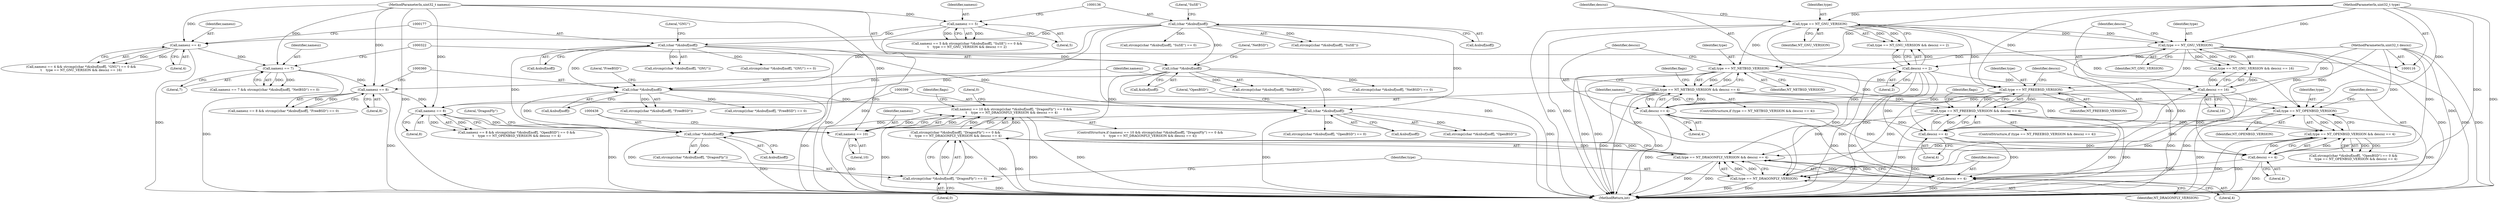 digraph "0_file_ce90e05774dd77d86cfc8dfa6da57b32816841c4_2@API" {
"1000430" [label="(Call,namesz == 10 && strcmp((char *)&nbuf[noff], \"DragonFly\") == 0 &&\n\t    type == NT_DRAGONFLY_VERSION && descsz == 4)"];
"1000431" [label="(Call,namesz == 10)"];
"1000392" [label="(Call,namesz == 8)"];
"1000354" [label="(Call,namesz == 8)"];
"1000316" [label="(Call,namesz == 7)"];
"1000170" [label="(Call,namesz == 4)"];
"1000129" [label="(Call,namesz == 5)"];
"1000121" [label="(MethodParameterIn,uint32_t namesz)"];
"1000434" [label="(Call,strcmp((char *)&nbuf[noff], \"DragonFly\") == 0 &&\n\t    type == NT_DRAGONFLY_VERSION && descsz == 4)"];
"1000435" [label="(Call,strcmp((char *)&nbuf[noff], \"DragonFly\") == 0)"];
"1000437" [label="(Call,(char *)&nbuf[noff])"];
"1000176" [label="(Call,(char *)&nbuf[noff])"];
"1000135" [label="(Call,(char *)&nbuf[noff])"];
"1000359" [label="(Call,(char *)&nbuf[noff])"];
"1000321" [label="(Call,(char *)&nbuf[noff])"];
"1000398" [label="(Call,(char *)&nbuf[noff])"];
"1000445" [label="(Call,type == NT_DRAGONFLY_VERSION && descsz == 4)"];
"1000446" [label="(Call,type == NT_DRAGONFLY_VERSION)"];
"1000185" [label="(Call,type == NT_GNU_VERSION)"];
"1000144" [label="(Call,type == NT_GNU_VERSION)"];
"1000119" [label="(MethodParameterIn,uint32_t type)"];
"1000332" [label="(Call,type == NT_NETBSD_VERSION)"];
"1000407" [label="(Call,type == NT_OPENBSD_VERSION)"];
"1000370" [label="(Call,type == NT_FREEBSD_VERSION)"];
"1000406" [label="(Call,type == NT_OPENBSD_VERSION && descsz == 4)"];
"1000410" [label="(Call,descsz == 4)"];
"1000335" [label="(Call,descsz == 4)"];
"1000188" [label="(Call,descsz == 16)"];
"1000147" [label="(Call,descsz == 2)"];
"1000122" [label="(MethodParameterIn,uint32_t descsz)"];
"1000373" [label="(Call,descsz == 4)"];
"1000369" [label="(Call,type == NT_FREEBSD_VERSION && descsz == 4)"];
"1000331" [label="(Call,type == NT_NETBSD_VERSION && descsz == 4)"];
"1000449" [label="(Call,descsz == 4)"];
"1000182" [label="(Literal,\"GNU\")"];
"1000445" [label="(Call,type == NT_DRAGONFLY_VERSION && descsz == 4)"];
"1000128" [label="(Call,namesz == 5 && strcmp((char *)&nbuf[noff], \"SuSE\") == 0 &&\n\t    type == NT_GNU_VERSION && descsz == 2)"];
"1000315" [label="(Call,namesz == 7 && strcmp((char *)&nbuf[noff], \"NetBSD\") == 0)"];
"1000186" [label="(Identifier,type)"];
"1000137" [label="(Call,&nbuf[noff])"];
"1000373" [label="(Call,descsz == 4)"];
"1000141" [label="(Literal,\"SuSE\")"];
"1000404" [label="(Literal,\"OpenBSD\")"];
"1000146" [label="(Identifier,NT_GNU_VERSION)"];
"1000178" [label="(Call,&nbuf[noff])"];
"1000410" [label="(Call,descsz == 4)"];
"1000176" [label="(Call,(char *)&nbuf[noff])"];
"1000170" [label="(Call,namesz == 4)"];
"1000447" [label="(Identifier,type)"];
"1000145" [label="(Identifier,type)"];
"1000356" [label="(Literal,8)"];
"1000431" [label="(Call,namesz == 10)"];
"1000395" [label="(Call,strcmp((char *)&nbuf[noff], \"OpenBSD\") == 0 &&\n\t    type == NT_OPENBSD_VERSION && descsz == 4)"];
"1000379" [label="(Identifier,flags)"];
"1000456" [label="(Identifier,flags)"];
"1000144" [label="(Call,type == NT_GNU_VERSION)"];
"1000321" [label="(Call,(char *)&nbuf[noff])"];
"1000319" [label="(Call,strcmp((char *)&nbuf[noff], \"NetBSD\") == 0)"];
"1000334" [label="(Identifier,NT_NETBSD_VERSION)"];
"1000335" [label="(Call,descsz == 4)"];
"1000446" [label="(Call,type == NT_DRAGONFLY_VERSION)"];
"1000143" [label="(Call,type == NT_GNU_VERSION && descsz == 2)"];
"1000398" [label="(Call,(char *)&nbuf[noff])"];
"1000331" [label="(Call,type == NT_NETBSD_VERSION && descsz == 4)"];
"1000371" [label="(Identifier,type)"];
"1000171" [label="(Identifier,namesz)"];
"1000323" [label="(Call,&nbuf[noff])"];
"1000443" [label="(Literal,\"DragonFly\")"];
"1000189" [label="(Identifier,descsz)"];
"1000432" [label="(Identifier,namesz)"];
"1000406" [label="(Call,type == NT_OPENBSD_VERSION && descsz == 4)"];
"1000119" [label="(MethodParameterIn,uint32_t type)"];
"1000169" [label="(Call,namesz == 4 && strcmp((char *)&nbuf[noff], \"GNU\") == 0 &&\n\t    type == NT_GNU_VERSION && descsz == 16)"];
"1000375" [label="(Literal,4)"];
"1000341" [label="(Identifier,flags)"];
"1000433" [label="(Literal,10)"];
"1000451" [label="(Literal,4)"];
"1000407" [label="(Call,type == NT_OPENBSD_VERSION)"];
"1000149" [label="(Literal,2)"];
"1000400" [label="(Call,&nbuf[noff])"];
"1000365" [label="(Literal,\"FreeBSD\")"];
"1000361" [label="(Call,&nbuf[noff])"];
"1000318" [label="(Literal,7)"];
"1000444" [label="(Literal,0)"];
"1000436" [label="(Call,strcmp((char *)&nbuf[noff], \"DragonFly\"))"];
"1000175" [label="(Call,strcmp((char *)&nbuf[noff], \"GNU\"))"];
"1000370" [label="(Call,type == NT_FREEBSD_VERSION)"];
"1000437" [label="(Call,(char *)&nbuf[noff])"];
"1000330" [label="(ControlStructure,if (type == NT_NETBSD_VERSION && descsz == 4))"];
"1000122" [label="(MethodParameterIn,uint32_t descsz)"];
"1000130" [label="(Identifier,namesz)"];
"1000372" [label="(Identifier,NT_FREEBSD_VERSION)"];
"1000448" [label="(Identifier,NT_DRAGONFLY_VERSION)"];
"1000190" [label="(Literal,16)"];
"1000359" [label="(Call,(char *)&nbuf[noff])"];
"1000337" [label="(Literal,4)"];
"1000449" [label="(Call,descsz == 4)"];
"1000148" [label="(Identifier,descsz)"];
"1000147" [label="(Call,descsz == 2)"];
"1000354" [label="(Call,namesz == 8)"];
"1000393" [label="(Identifier,namesz)"];
"1000320" [label="(Call,strcmp((char *)&nbuf[noff], \"NetBSD\"))"];
"1000409" [label="(Identifier,NT_OPENBSD_VERSION)"];
"1000133" [label="(Call,strcmp((char *)&nbuf[noff], \"SuSE\") == 0)"];
"1000131" [label="(Literal,5)"];
"1000507" [label="(MethodReturn,int)"];
"1000358" [label="(Call,strcmp((char *)&nbuf[noff], \"FreeBSD\"))"];
"1000368" [label="(ControlStructure,if (type == NT_FREEBSD_VERSION && descsz == 4))"];
"1000134" [label="(Call,strcmp((char *)&nbuf[noff], \"SuSE\"))"];
"1000408" [label="(Identifier,type)"];
"1000174" [label="(Call,strcmp((char *)&nbuf[noff], \"GNU\") == 0)"];
"1000317" [label="(Identifier,namesz)"];
"1000336" [label="(Identifier,descsz)"];
"1000394" [label="(Literal,8)"];
"1000121" [label="(MethodParameterIn,uint32_t namesz)"];
"1000392" [label="(Call,namesz == 8)"];
"1000369" [label="(Call,type == NT_FREEBSD_VERSION && descsz == 4)"];
"1000439" [label="(Call,&nbuf[noff])"];
"1000327" [label="(Literal,\"NetBSD\")"];
"1000188" [label="(Call,descsz == 16)"];
"1000355" [label="(Identifier,namesz)"];
"1000374" [label="(Identifier,descsz)"];
"1000316" [label="(Call,namesz == 7)"];
"1000411" [label="(Identifier,descsz)"];
"1000332" [label="(Call,type == NT_NETBSD_VERSION)"];
"1000184" [label="(Call,type == NT_GNU_VERSION && descsz == 16)"];
"1000353" [label="(Call,namesz == 8 && strcmp((char *)&nbuf[noff], \"FreeBSD\") == 0)"];
"1000135" [label="(Call,(char *)&nbuf[noff])"];
"1000391" [label="(Call,namesz == 8 && strcmp((char *)&nbuf[noff], \"OpenBSD\") == 0 &&\n\t    type == NT_OPENBSD_VERSION && descsz == 4)"];
"1000129" [label="(Call,namesz == 5)"];
"1000396" [label="(Call,strcmp((char *)&nbuf[noff], \"OpenBSD\") == 0)"];
"1000187" [label="(Identifier,NT_GNU_VERSION)"];
"1000506" [label="(Literal,0)"];
"1000429" [label="(ControlStructure,if (namesz == 10 && strcmp((char *)&nbuf[noff], \"DragonFly\") == 0 &&\n\t    type == NT_DRAGONFLY_VERSION && descsz == 4))"];
"1000397" [label="(Call,strcmp((char *)&nbuf[noff], \"OpenBSD\"))"];
"1000434" [label="(Call,strcmp((char *)&nbuf[noff], \"DragonFly\") == 0 &&\n\t    type == NT_DRAGONFLY_VERSION && descsz == 4)"];
"1000450" [label="(Identifier,descsz)"];
"1000430" [label="(Call,namesz == 10 && strcmp((char *)&nbuf[noff], \"DragonFly\") == 0 &&\n\t    type == NT_DRAGONFLY_VERSION && descsz == 4)"];
"1000412" [label="(Literal,4)"];
"1000357" [label="(Call,strcmp((char *)&nbuf[noff], \"FreeBSD\") == 0)"];
"1000333" [label="(Identifier,type)"];
"1000172" [label="(Literal,4)"];
"1000185" [label="(Call,type == NT_GNU_VERSION)"];
"1000435" [label="(Call,strcmp((char *)&nbuf[noff], \"DragonFly\") == 0)"];
"1000430" -> "1000429"  [label="AST: "];
"1000430" -> "1000431"  [label="CFG: "];
"1000430" -> "1000434"  [label="CFG: "];
"1000431" -> "1000430"  [label="AST: "];
"1000434" -> "1000430"  [label="AST: "];
"1000456" -> "1000430"  [label="CFG: "];
"1000506" -> "1000430"  [label="CFG: "];
"1000430" -> "1000507"  [label="DDG: "];
"1000430" -> "1000507"  [label="DDG: "];
"1000430" -> "1000507"  [label="DDG: "];
"1000431" -> "1000430"  [label="DDG: "];
"1000431" -> "1000430"  [label="DDG: "];
"1000434" -> "1000430"  [label="DDG: "];
"1000434" -> "1000430"  [label="DDG: "];
"1000431" -> "1000433"  [label="CFG: "];
"1000432" -> "1000431"  [label="AST: "];
"1000433" -> "1000431"  [label="AST: "];
"1000438" -> "1000431"  [label="CFG: "];
"1000431" -> "1000507"  [label="DDG: "];
"1000392" -> "1000431"  [label="DDG: "];
"1000121" -> "1000431"  [label="DDG: "];
"1000392" -> "1000391"  [label="AST: "];
"1000392" -> "1000394"  [label="CFG: "];
"1000393" -> "1000392"  [label="AST: "];
"1000394" -> "1000392"  [label="AST: "];
"1000399" -> "1000392"  [label="CFG: "];
"1000391" -> "1000392"  [label="CFG: "];
"1000392" -> "1000507"  [label="DDG: "];
"1000392" -> "1000391"  [label="DDG: "];
"1000392" -> "1000391"  [label="DDG: "];
"1000354" -> "1000392"  [label="DDG: "];
"1000121" -> "1000392"  [label="DDG: "];
"1000354" -> "1000353"  [label="AST: "];
"1000354" -> "1000356"  [label="CFG: "];
"1000355" -> "1000354"  [label="AST: "];
"1000356" -> "1000354"  [label="AST: "];
"1000360" -> "1000354"  [label="CFG: "];
"1000353" -> "1000354"  [label="CFG: "];
"1000354" -> "1000507"  [label="DDG: "];
"1000354" -> "1000353"  [label="DDG: "];
"1000354" -> "1000353"  [label="DDG: "];
"1000316" -> "1000354"  [label="DDG: "];
"1000121" -> "1000354"  [label="DDG: "];
"1000316" -> "1000315"  [label="AST: "];
"1000316" -> "1000318"  [label="CFG: "];
"1000317" -> "1000316"  [label="AST: "];
"1000318" -> "1000316"  [label="AST: "];
"1000322" -> "1000316"  [label="CFG: "];
"1000315" -> "1000316"  [label="CFG: "];
"1000316" -> "1000507"  [label="DDG: "];
"1000316" -> "1000315"  [label="DDG: "];
"1000316" -> "1000315"  [label="DDG: "];
"1000170" -> "1000316"  [label="DDG: "];
"1000121" -> "1000316"  [label="DDG: "];
"1000170" -> "1000169"  [label="AST: "];
"1000170" -> "1000172"  [label="CFG: "];
"1000171" -> "1000170"  [label="AST: "];
"1000172" -> "1000170"  [label="AST: "];
"1000177" -> "1000170"  [label="CFG: "];
"1000169" -> "1000170"  [label="CFG: "];
"1000170" -> "1000507"  [label="DDG: "];
"1000170" -> "1000169"  [label="DDG: "];
"1000170" -> "1000169"  [label="DDG: "];
"1000129" -> "1000170"  [label="DDG: "];
"1000121" -> "1000170"  [label="DDG: "];
"1000129" -> "1000128"  [label="AST: "];
"1000129" -> "1000131"  [label="CFG: "];
"1000130" -> "1000129"  [label="AST: "];
"1000131" -> "1000129"  [label="AST: "];
"1000136" -> "1000129"  [label="CFG: "];
"1000128" -> "1000129"  [label="CFG: "];
"1000129" -> "1000507"  [label="DDG: "];
"1000129" -> "1000128"  [label="DDG: "];
"1000129" -> "1000128"  [label="DDG: "];
"1000121" -> "1000129"  [label="DDG: "];
"1000121" -> "1000116"  [label="AST: "];
"1000121" -> "1000507"  [label="DDG: "];
"1000434" -> "1000435"  [label="CFG: "];
"1000434" -> "1000445"  [label="CFG: "];
"1000435" -> "1000434"  [label="AST: "];
"1000445" -> "1000434"  [label="AST: "];
"1000434" -> "1000507"  [label="DDG: "];
"1000434" -> "1000507"  [label="DDG: "];
"1000435" -> "1000434"  [label="DDG: "];
"1000435" -> "1000434"  [label="DDG: "];
"1000445" -> "1000434"  [label="DDG: "];
"1000445" -> "1000434"  [label="DDG: "];
"1000435" -> "1000444"  [label="CFG: "];
"1000436" -> "1000435"  [label="AST: "];
"1000444" -> "1000435"  [label="AST: "];
"1000447" -> "1000435"  [label="CFG: "];
"1000435" -> "1000507"  [label="DDG: "];
"1000437" -> "1000435"  [label="DDG: "];
"1000437" -> "1000436"  [label="AST: "];
"1000437" -> "1000439"  [label="CFG: "];
"1000438" -> "1000437"  [label="AST: "];
"1000439" -> "1000437"  [label="AST: "];
"1000443" -> "1000437"  [label="CFG: "];
"1000437" -> "1000507"  [label="DDG: "];
"1000437" -> "1000436"  [label="DDG: "];
"1000176" -> "1000437"  [label="DDG: "];
"1000359" -> "1000437"  [label="DDG: "];
"1000398" -> "1000437"  [label="DDG: "];
"1000321" -> "1000437"  [label="DDG: "];
"1000135" -> "1000437"  [label="DDG: "];
"1000176" -> "1000175"  [label="AST: "];
"1000176" -> "1000178"  [label="CFG: "];
"1000177" -> "1000176"  [label="AST: "];
"1000178" -> "1000176"  [label="AST: "];
"1000182" -> "1000176"  [label="CFG: "];
"1000176" -> "1000507"  [label="DDG: "];
"1000176" -> "1000174"  [label="DDG: "];
"1000176" -> "1000175"  [label="DDG: "];
"1000135" -> "1000176"  [label="DDG: "];
"1000176" -> "1000321"  [label="DDG: "];
"1000176" -> "1000359"  [label="DDG: "];
"1000176" -> "1000398"  [label="DDG: "];
"1000135" -> "1000134"  [label="AST: "];
"1000135" -> "1000137"  [label="CFG: "];
"1000136" -> "1000135"  [label="AST: "];
"1000137" -> "1000135"  [label="AST: "];
"1000141" -> "1000135"  [label="CFG: "];
"1000135" -> "1000507"  [label="DDG: "];
"1000135" -> "1000133"  [label="DDG: "];
"1000135" -> "1000134"  [label="DDG: "];
"1000135" -> "1000321"  [label="DDG: "];
"1000135" -> "1000359"  [label="DDG: "];
"1000135" -> "1000398"  [label="DDG: "];
"1000359" -> "1000358"  [label="AST: "];
"1000359" -> "1000361"  [label="CFG: "];
"1000360" -> "1000359"  [label="AST: "];
"1000361" -> "1000359"  [label="AST: "];
"1000365" -> "1000359"  [label="CFG: "];
"1000359" -> "1000507"  [label="DDG: "];
"1000359" -> "1000357"  [label="DDG: "];
"1000359" -> "1000358"  [label="DDG: "];
"1000321" -> "1000359"  [label="DDG: "];
"1000359" -> "1000398"  [label="DDG: "];
"1000321" -> "1000320"  [label="AST: "];
"1000321" -> "1000323"  [label="CFG: "];
"1000322" -> "1000321"  [label="AST: "];
"1000323" -> "1000321"  [label="AST: "];
"1000327" -> "1000321"  [label="CFG: "];
"1000321" -> "1000507"  [label="DDG: "];
"1000321" -> "1000319"  [label="DDG: "];
"1000321" -> "1000320"  [label="DDG: "];
"1000321" -> "1000398"  [label="DDG: "];
"1000398" -> "1000397"  [label="AST: "];
"1000398" -> "1000400"  [label="CFG: "];
"1000399" -> "1000398"  [label="AST: "];
"1000400" -> "1000398"  [label="AST: "];
"1000404" -> "1000398"  [label="CFG: "];
"1000398" -> "1000507"  [label="DDG: "];
"1000398" -> "1000396"  [label="DDG: "];
"1000398" -> "1000397"  [label="DDG: "];
"1000445" -> "1000446"  [label="CFG: "];
"1000445" -> "1000449"  [label="CFG: "];
"1000446" -> "1000445"  [label="AST: "];
"1000449" -> "1000445"  [label="AST: "];
"1000445" -> "1000507"  [label="DDG: "];
"1000445" -> "1000507"  [label="DDG: "];
"1000446" -> "1000445"  [label="DDG: "];
"1000446" -> "1000445"  [label="DDG: "];
"1000406" -> "1000445"  [label="DDG: "];
"1000331" -> "1000445"  [label="DDG: "];
"1000369" -> "1000445"  [label="DDG: "];
"1000449" -> "1000445"  [label="DDG: "];
"1000449" -> "1000445"  [label="DDG: "];
"1000446" -> "1000448"  [label="CFG: "];
"1000447" -> "1000446"  [label="AST: "];
"1000448" -> "1000446"  [label="AST: "];
"1000450" -> "1000446"  [label="CFG: "];
"1000446" -> "1000507"  [label="DDG: "];
"1000446" -> "1000507"  [label="DDG: "];
"1000185" -> "1000446"  [label="DDG: "];
"1000332" -> "1000446"  [label="DDG: "];
"1000407" -> "1000446"  [label="DDG: "];
"1000144" -> "1000446"  [label="DDG: "];
"1000370" -> "1000446"  [label="DDG: "];
"1000119" -> "1000446"  [label="DDG: "];
"1000185" -> "1000184"  [label="AST: "];
"1000185" -> "1000187"  [label="CFG: "];
"1000186" -> "1000185"  [label="AST: "];
"1000187" -> "1000185"  [label="AST: "];
"1000189" -> "1000185"  [label="CFG: "];
"1000184" -> "1000185"  [label="CFG: "];
"1000185" -> "1000507"  [label="DDG: "];
"1000185" -> "1000507"  [label="DDG: "];
"1000185" -> "1000184"  [label="DDG: "];
"1000185" -> "1000184"  [label="DDG: "];
"1000144" -> "1000185"  [label="DDG: "];
"1000144" -> "1000185"  [label="DDG: "];
"1000119" -> "1000185"  [label="DDG: "];
"1000185" -> "1000332"  [label="DDG: "];
"1000185" -> "1000370"  [label="DDG: "];
"1000185" -> "1000407"  [label="DDG: "];
"1000144" -> "1000143"  [label="AST: "];
"1000144" -> "1000146"  [label="CFG: "];
"1000145" -> "1000144"  [label="AST: "];
"1000146" -> "1000144"  [label="AST: "];
"1000148" -> "1000144"  [label="CFG: "];
"1000143" -> "1000144"  [label="CFG: "];
"1000144" -> "1000507"  [label="DDG: "];
"1000144" -> "1000507"  [label="DDG: "];
"1000144" -> "1000143"  [label="DDG: "];
"1000144" -> "1000143"  [label="DDG: "];
"1000119" -> "1000144"  [label="DDG: "];
"1000144" -> "1000332"  [label="DDG: "];
"1000144" -> "1000370"  [label="DDG: "];
"1000144" -> "1000407"  [label="DDG: "];
"1000119" -> "1000116"  [label="AST: "];
"1000119" -> "1000507"  [label="DDG: "];
"1000119" -> "1000332"  [label="DDG: "];
"1000119" -> "1000370"  [label="DDG: "];
"1000119" -> "1000407"  [label="DDG: "];
"1000332" -> "1000331"  [label="AST: "];
"1000332" -> "1000334"  [label="CFG: "];
"1000333" -> "1000332"  [label="AST: "];
"1000334" -> "1000332"  [label="AST: "];
"1000336" -> "1000332"  [label="CFG: "];
"1000331" -> "1000332"  [label="CFG: "];
"1000332" -> "1000507"  [label="DDG: "];
"1000332" -> "1000507"  [label="DDG: "];
"1000332" -> "1000331"  [label="DDG: "];
"1000332" -> "1000331"  [label="DDG: "];
"1000332" -> "1000370"  [label="DDG: "];
"1000332" -> "1000407"  [label="DDG: "];
"1000407" -> "1000406"  [label="AST: "];
"1000407" -> "1000409"  [label="CFG: "];
"1000408" -> "1000407"  [label="AST: "];
"1000409" -> "1000407"  [label="AST: "];
"1000411" -> "1000407"  [label="CFG: "];
"1000406" -> "1000407"  [label="CFG: "];
"1000407" -> "1000507"  [label="DDG: "];
"1000407" -> "1000507"  [label="DDG: "];
"1000407" -> "1000406"  [label="DDG: "];
"1000407" -> "1000406"  [label="DDG: "];
"1000370" -> "1000407"  [label="DDG: "];
"1000370" -> "1000369"  [label="AST: "];
"1000370" -> "1000372"  [label="CFG: "];
"1000371" -> "1000370"  [label="AST: "];
"1000372" -> "1000370"  [label="AST: "];
"1000374" -> "1000370"  [label="CFG: "];
"1000369" -> "1000370"  [label="CFG: "];
"1000370" -> "1000507"  [label="DDG: "];
"1000370" -> "1000507"  [label="DDG: "];
"1000370" -> "1000369"  [label="DDG: "];
"1000370" -> "1000369"  [label="DDG: "];
"1000406" -> "1000395"  [label="AST: "];
"1000406" -> "1000410"  [label="CFG: "];
"1000410" -> "1000406"  [label="AST: "];
"1000395" -> "1000406"  [label="CFG: "];
"1000406" -> "1000507"  [label="DDG: "];
"1000406" -> "1000507"  [label="DDG: "];
"1000406" -> "1000395"  [label="DDG: "];
"1000406" -> "1000395"  [label="DDG: "];
"1000410" -> "1000406"  [label="DDG: "];
"1000410" -> "1000406"  [label="DDG: "];
"1000369" -> "1000406"  [label="DDG: "];
"1000331" -> "1000406"  [label="DDG: "];
"1000410" -> "1000412"  [label="CFG: "];
"1000411" -> "1000410"  [label="AST: "];
"1000412" -> "1000410"  [label="AST: "];
"1000410" -> "1000507"  [label="DDG: "];
"1000335" -> "1000410"  [label="DDG: "];
"1000188" -> "1000410"  [label="DDG: "];
"1000147" -> "1000410"  [label="DDG: "];
"1000373" -> "1000410"  [label="DDG: "];
"1000122" -> "1000410"  [label="DDG: "];
"1000410" -> "1000449"  [label="DDG: "];
"1000335" -> "1000331"  [label="AST: "];
"1000335" -> "1000337"  [label="CFG: "];
"1000336" -> "1000335"  [label="AST: "];
"1000337" -> "1000335"  [label="AST: "];
"1000331" -> "1000335"  [label="CFG: "];
"1000335" -> "1000507"  [label="DDG: "];
"1000335" -> "1000331"  [label="DDG: "];
"1000335" -> "1000331"  [label="DDG: "];
"1000188" -> "1000335"  [label="DDG: "];
"1000147" -> "1000335"  [label="DDG: "];
"1000122" -> "1000335"  [label="DDG: "];
"1000335" -> "1000373"  [label="DDG: "];
"1000335" -> "1000449"  [label="DDG: "];
"1000188" -> "1000184"  [label="AST: "];
"1000188" -> "1000190"  [label="CFG: "];
"1000189" -> "1000188"  [label="AST: "];
"1000190" -> "1000188"  [label="AST: "];
"1000184" -> "1000188"  [label="CFG: "];
"1000188" -> "1000507"  [label="DDG: "];
"1000188" -> "1000184"  [label="DDG: "];
"1000188" -> "1000184"  [label="DDG: "];
"1000147" -> "1000188"  [label="DDG: "];
"1000122" -> "1000188"  [label="DDG: "];
"1000188" -> "1000373"  [label="DDG: "];
"1000188" -> "1000449"  [label="DDG: "];
"1000147" -> "1000143"  [label="AST: "];
"1000147" -> "1000149"  [label="CFG: "];
"1000148" -> "1000147"  [label="AST: "];
"1000149" -> "1000147"  [label="AST: "];
"1000143" -> "1000147"  [label="CFG: "];
"1000147" -> "1000507"  [label="DDG: "];
"1000147" -> "1000143"  [label="DDG: "];
"1000147" -> "1000143"  [label="DDG: "];
"1000122" -> "1000147"  [label="DDG: "];
"1000147" -> "1000373"  [label="DDG: "];
"1000147" -> "1000449"  [label="DDG: "];
"1000122" -> "1000116"  [label="AST: "];
"1000122" -> "1000507"  [label="DDG: "];
"1000122" -> "1000373"  [label="DDG: "];
"1000122" -> "1000449"  [label="DDG: "];
"1000373" -> "1000369"  [label="AST: "];
"1000373" -> "1000375"  [label="CFG: "];
"1000374" -> "1000373"  [label="AST: "];
"1000375" -> "1000373"  [label="AST: "];
"1000369" -> "1000373"  [label="CFG: "];
"1000373" -> "1000507"  [label="DDG: "];
"1000373" -> "1000369"  [label="DDG: "];
"1000373" -> "1000369"  [label="DDG: "];
"1000373" -> "1000449"  [label="DDG: "];
"1000369" -> "1000368"  [label="AST: "];
"1000379" -> "1000369"  [label="CFG: "];
"1000393" -> "1000369"  [label="CFG: "];
"1000369" -> "1000507"  [label="DDG: "];
"1000369" -> "1000507"  [label="DDG: "];
"1000369" -> "1000507"  [label="DDG: "];
"1000331" -> "1000369"  [label="DDG: "];
"1000331" -> "1000330"  [label="AST: "];
"1000341" -> "1000331"  [label="CFG: "];
"1000355" -> "1000331"  [label="CFG: "];
"1000331" -> "1000507"  [label="DDG: "];
"1000331" -> "1000507"  [label="DDG: "];
"1000331" -> "1000507"  [label="DDG: "];
"1000449" -> "1000451"  [label="CFG: "];
"1000450" -> "1000449"  [label="AST: "];
"1000451" -> "1000449"  [label="AST: "];
"1000449" -> "1000507"  [label="DDG: "];
}
